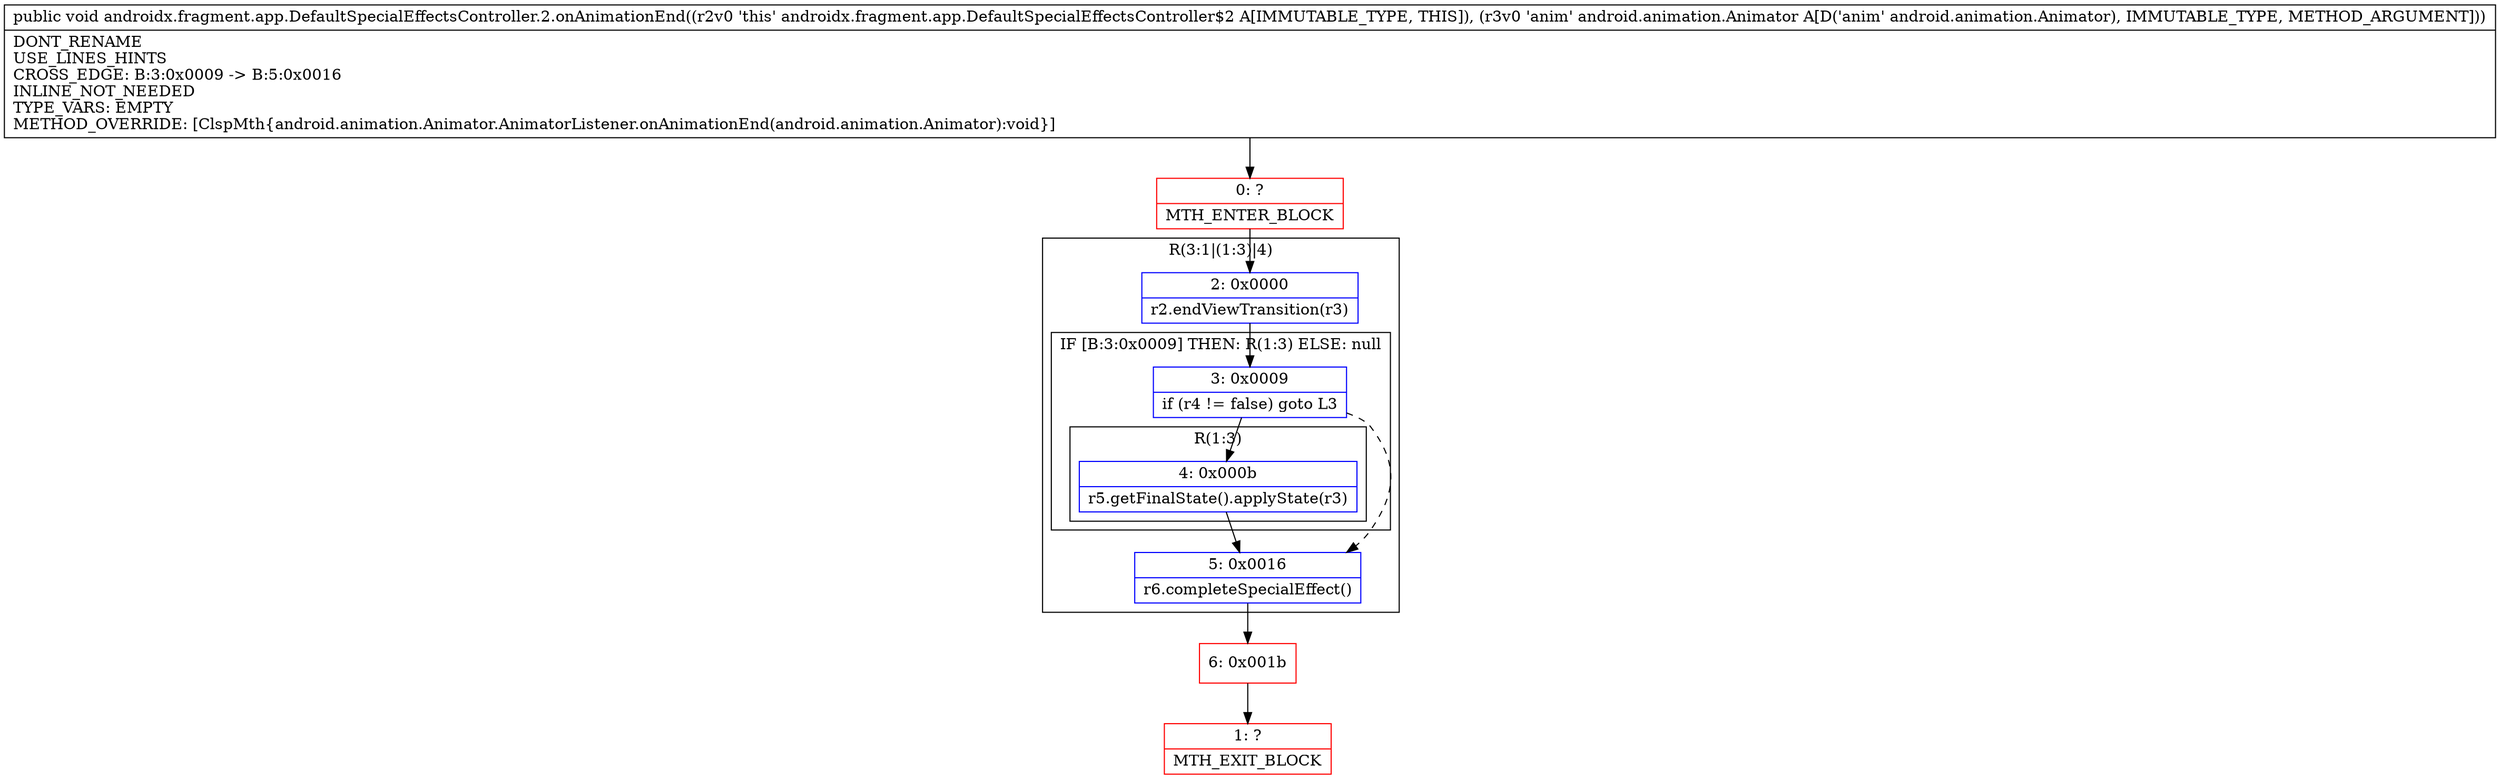 digraph "CFG forandroidx.fragment.app.DefaultSpecialEffectsController.2.onAnimationEnd(Landroid\/animation\/Animator;)V" {
subgraph cluster_Region_1468783434 {
label = "R(3:1|(1:3)|4)";
node [shape=record,color=blue];
Node_2 [shape=record,label="{2\:\ 0x0000|r2.endViewTransition(r3)\l}"];
subgraph cluster_IfRegion_816166998 {
label = "IF [B:3:0x0009] THEN: R(1:3) ELSE: null";
node [shape=record,color=blue];
Node_3 [shape=record,label="{3\:\ 0x0009|if (r4 != false) goto L3\l}"];
subgraph cluster_Region_415643397 {
label = "R(1:3)";
node [shape=record,color=blue];
Node_4 [shape=record,label="{4\:\ 0x000b|r5.getFinalState().applyState(r3)\l}"];
}
}
Node_5 [shape=record,label="{5\:\ 0x0016|r6.completeSpecialEffect()\l}"];
}
Node_0 [shape=record,color=red,label="{0\:\ ?|MTH_ENTER_BLOCK\l}"];
Node_6 [shape=record,color=red,label="{6\:\ 0x001b}"];
Node_1 [shape=record,color=red,label="{1\:\ ?|MTH_EXIT_BLOCK\l}"];
MethodNode[shape=record,label="{public void androidx.fragment.app.DefaultSpecialEffectsController.2.onAnimationEnd((r2v0 'this' androidx.fragment.app.DefaultSpecialEffectsController$2 A[IMMUTABLE_TYPE, THIS]), (r3v0 'anim' android.animation.Animator A[D('anim' android.animation.Animator), IMMUTABLE_TYPE, METHOD_ARGUMENT]))  | DONT_RENAME\lUSE_LINES_HINTS\lCROSS_EDGE: B:3:0x0009 \-\> B:5:0x0016\lINLINE_NOT_NEEDED\lTYPE_VARS: EMPTY\lMETHOD_OVERRIDE: [ClspMth\{android.animation.Animator.AnimatorListener.onAnimationEnd(android.animation.Animator):void\}]\l}"];
MethodNode -> Node_0;Node_2 -> Node_3;
Node_3 -> Node_4;
Node_3 -> Node_5[style=dashed];
Node_4 -> Node_5;
Node_5 -> Node_6;
Node_0 -> Node_2;
Node_6 -> Node_1;
}

